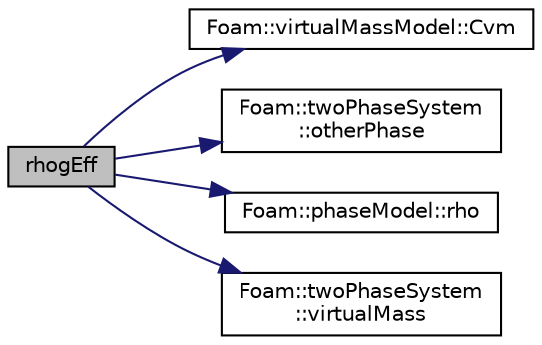 digraph "rhogEff"
{
  bgcolor="transparent";
  edge [fontname="Helvetica",fontsize="10",labelfontname="Helvetica",labelfontsize="10"];
  node [fontname="Helvetica",fontsize="10",shape=record];
  rankdir="LR";
  Node1 [label="rhogEff",height=0.2,width=0.4,color="black", fillcolor="grey75", style="filled", fontcolor="black"];
  Node1 -> Node2 [color="midnightblue",fontsize="10",style="solid",fontname="Helvetica"];
  Node2 [label="Foam::virtualMassModel::Cvm",height=0.2,width=0.4,color="black",URL="$a02901.html#a4e73ca3e9d58481dbe4e80b97c089f63",tooltip="Return the virtual mass coefficient. "];
  Node1 -> Node3 [color="midnightblue",fontsize="10",style="solid",fontname="Helvetica"];
  Node3 [label="Foam::twoPhaseSystem\l::otherPhase",height=0.2,width=0.4,color="black",URL="$a02788.html#a7a66222af4865209cd410d77cd196fe6",tooltip="Constant access the phase not given as an argument. "];
  Node1 -> Node4 [color="midnightblue",fontsize="10",style="solid",fontname="Helvetica"];
  Node4 [label="Foam::phaseModel::rho",height=0.2,width=0.4,color="black",URL="$a01878.html#ad455023e86cabbbf5ee079852987d8f2"];
  Node1 -> Node5 [color="midnightblue",fontsize="10",style="solid",fontname="Helvetica"];
  Node5 [label="Foam::twoPhaseSystem\l::virtualMass",height=0.2,width=0.4,color="black",URL="$a02788.html#a6375042d7a49d0e06aae79f59d39ca92",tooltip="Return the virtual mass model for the given phase. "];
}

